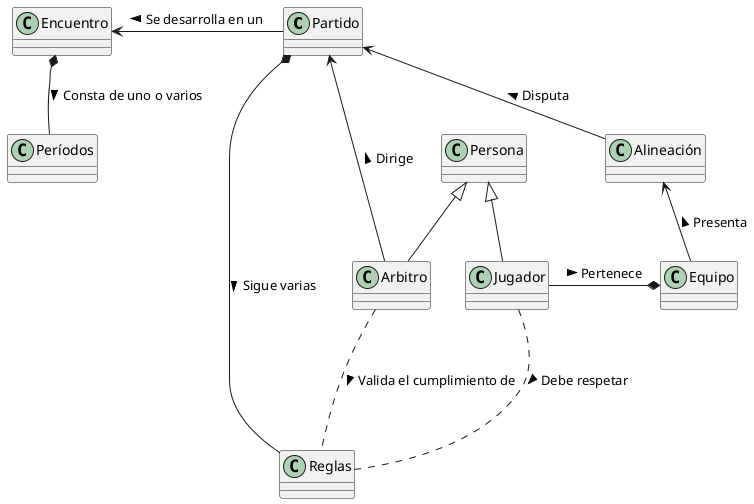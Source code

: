 @startuml

Partido  -l-> Encuentro: Se desarrolla en un >
Encuentro *-d- Períodos : Consta de uno o varios >

Partido *-- Reglas : Sigue varias >

Partido <-- Alineación  : Disputa <
Partido <--- Arbitro  : Dirige <

Equipo -u-> Alineación : Presenta >

Jugador -r-* Equipo : Pertenece >

Persona <|-- Arbitro
Persona <|-- Jugador


Arbitro ... Reglas : Valida el cumplimiento de >
Jugador ... Reglas : Debe respetar >

@enduml
